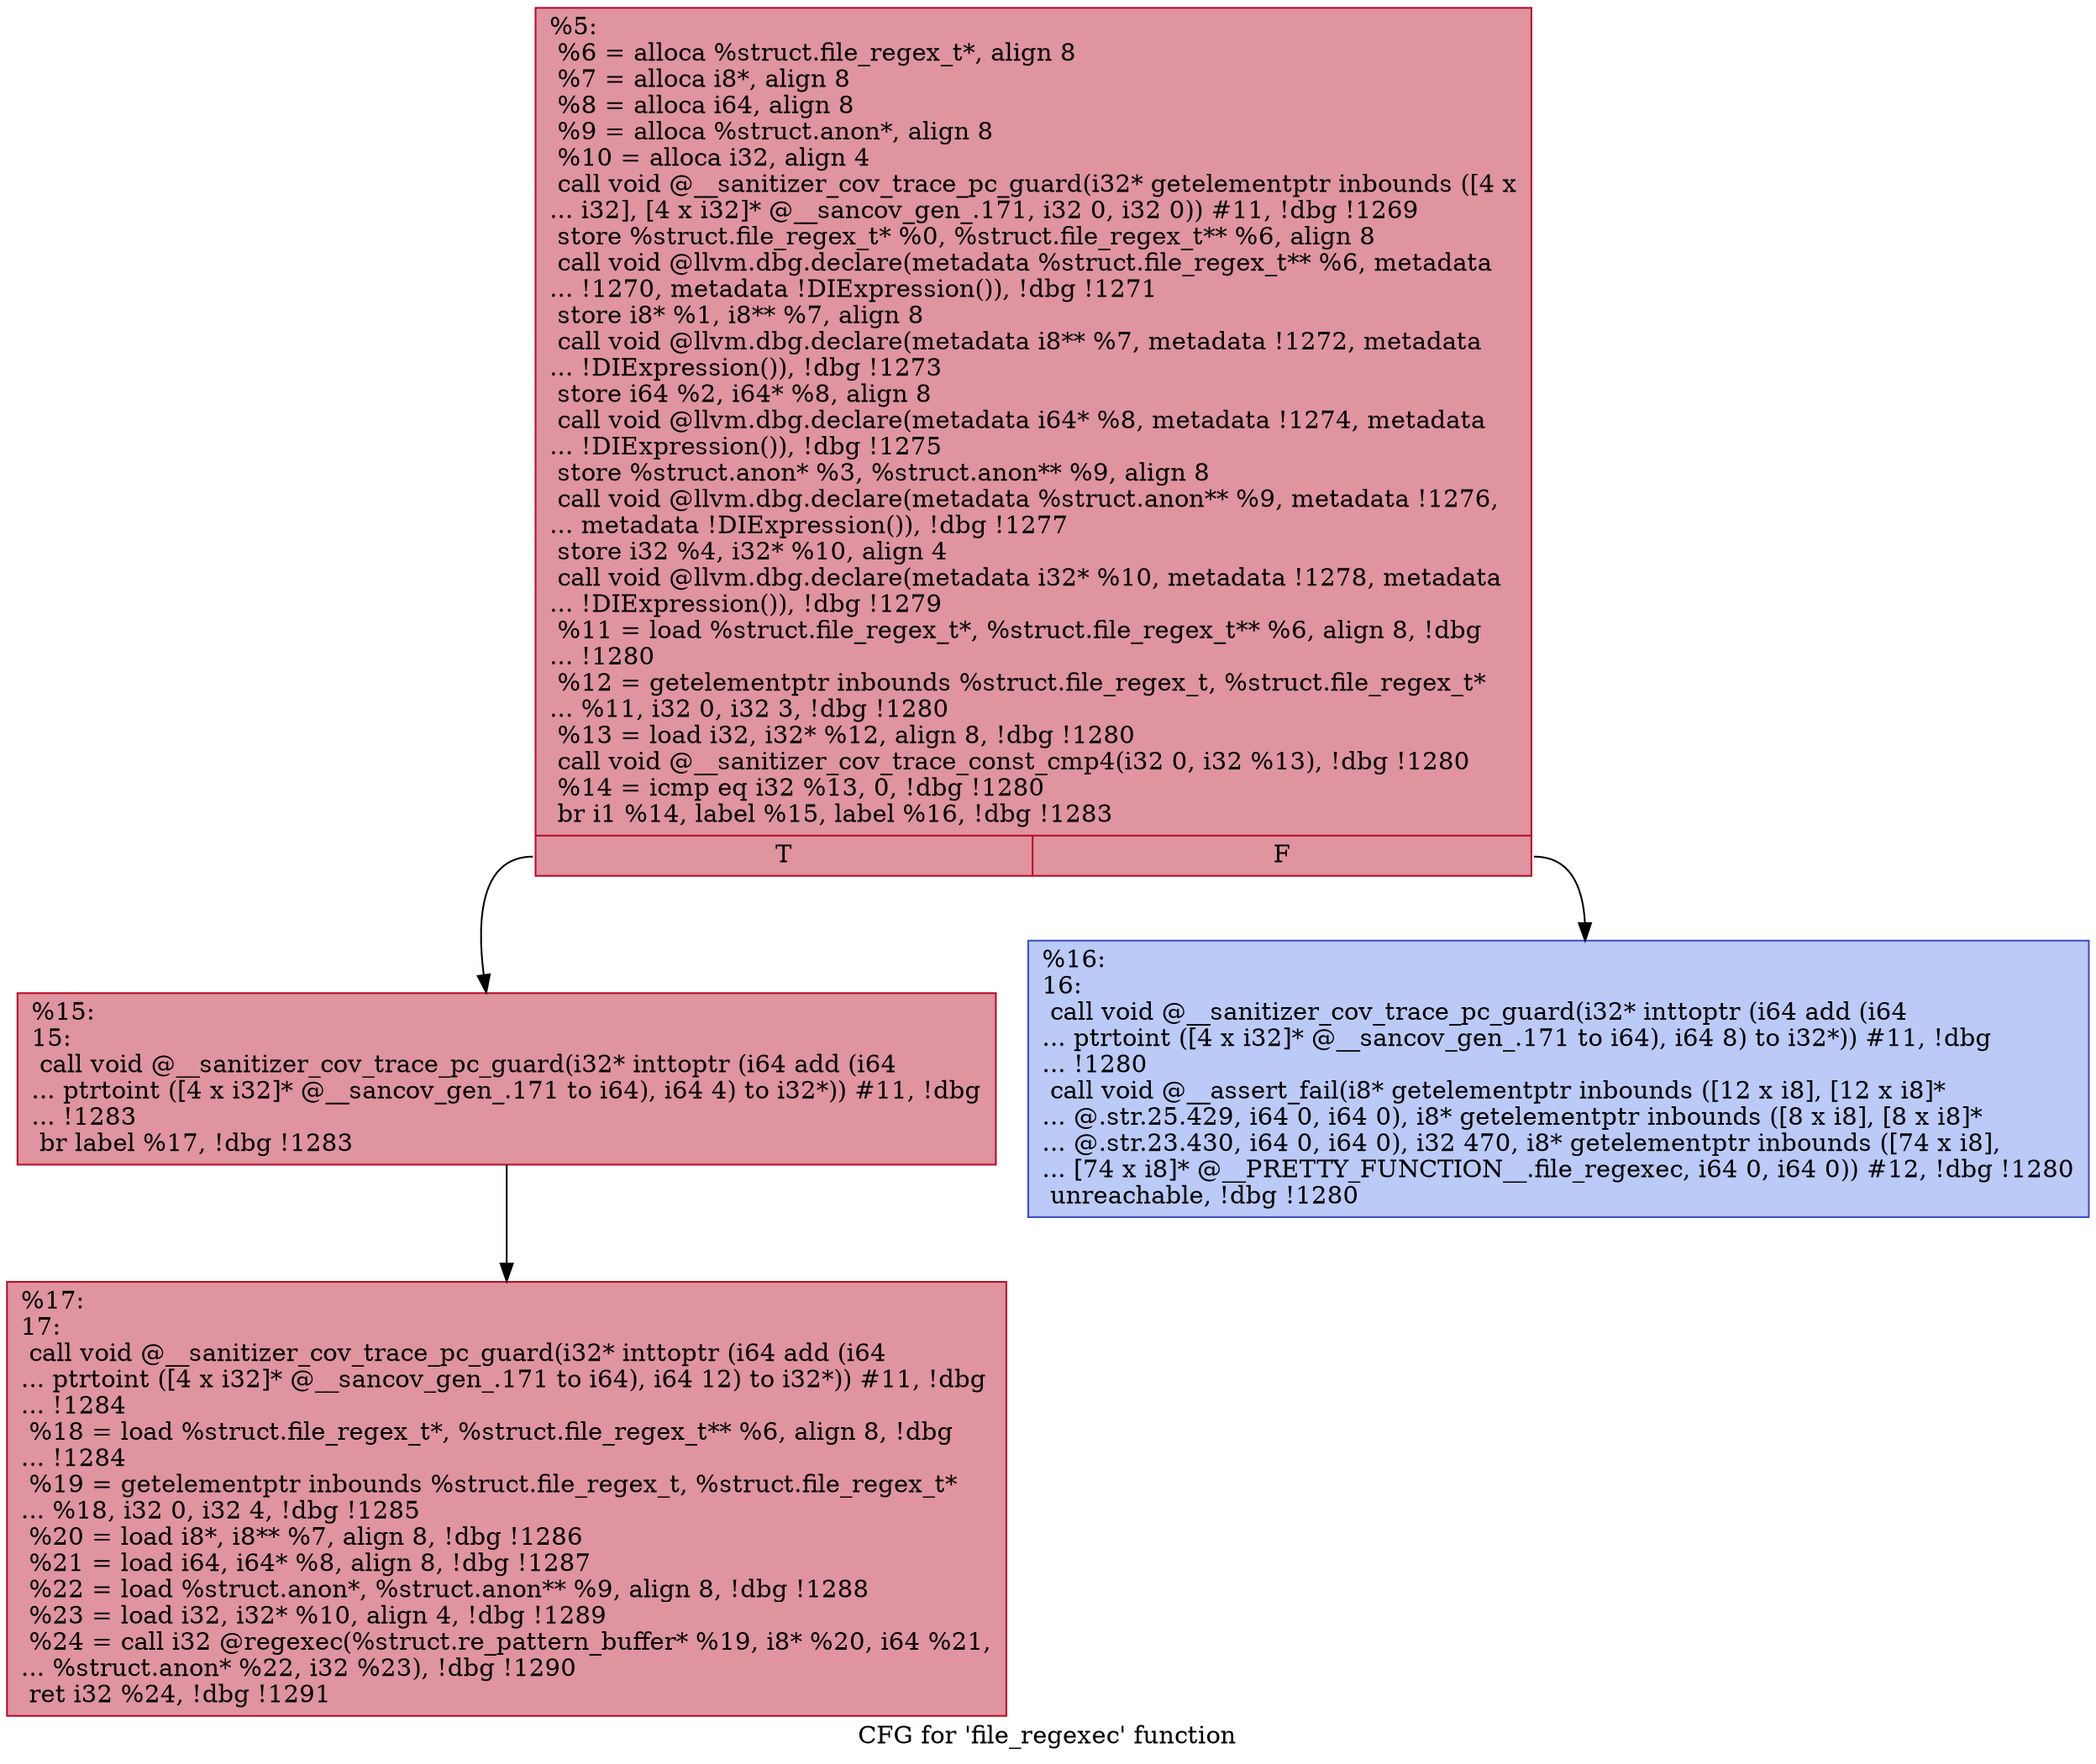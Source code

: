 digraph "CFG for 'file_regexec' function" {
	label="CFG for 'file_regexec' function";

	Node0x559c5cba71d0 [shape=record,color="#b70d28ff", style=filled, fillcolor="#b70d2870",label="{%5:\l  %6 = alloca %struct.file_regex_t*, align 8\l  %7 = alloca i8*, align 8\l  %8 = alloca i64, align 8\l  %9 = alloca %struct.anon*, align 8\l  %10 = alloca i32, align 4\l  call void @__sanitizer_cov_trace_pc_guard(i32* getelementptr inbounds ([4 x\l... i32], [4 x i32]* @__sancov_gen_.171, i32 0, i32 0)) #11, !dbg !1269\l  store %struct.file_regex_t* %0, %struct.file_regex_t** %6, align 8\l  call void @llvm.dbg.declare(metadata %struct.file_regex_t** %6, metadata\l... !1270, metadata !DIExpression()), !dbg !1271\l  store i8* %1, i8** %7, align 8\l  call void @llvm.dbg.declare(metadata i8** %7, metadata !1272, metadata\l... !DIExpression()), !dbg !1273\l  store i64 %2, i64* %8, align 8\l  call void @llvm.dbg.declare(metadata i64* %8, metadata !1274, metadata\l... !DIExpression()), !dbg !1275\l  store %struct.anon* %3, %struct.anon** %9, align 8\l  call void @llvm.dbg.declare(metadata %struct.anon** %9, metadata !1276,\l... metadata !DIExpression()), !dbg !1277\l  store i32 %4, i32* %10, align 4\l  call void @llvm.dbg.declare(metadata i32* %10, metadata !1278, metadata\l... !DIExpression()), !dbg !1279\l  %11 = load %struct.file_regex_t*, %struct.file_regex_t** %6, align 8, !dbg\l... !1280\l  %12 = getelementptr inbounds %struct.file_regex_t, %struct.file_regex_t*\l... %11, i32 0, i32 3, !dbg !1280\l  %13 = load i32, i32* %12, align 8, !dbg !1280\l  call void @__sanitizer_cov_trace_const_cmp4(i32 0, i32 %13), !dbg !1280\l  %14 = icmp eq i32 %13, 0, !dbg !1280\l  br i1 %14, label %15, label %16, !dbg !1283\l|{<s0>T|<s1>F}}"];
	Node0x559c5cba71d0:s0 -> Node0x559c5cba7320;
	Node0x559c5cba71d0:s1 -> Node0x559c5cba7370;
	Node0x559c5cba7320 [shape=record,color="#b70d28ff", style=filled, fillcolor="#b70d2870",label="{%15:\l15:                                               \l  call void @__sanitizer_cov_trace_pc_guard(i32* inttoptr (i64 add (i64\l... ptrtoint ([4 x i32]* @__sancov_gen_.171 to i64), i64 4) to i32*)) #11, !dbg\l... !1283\l  br label %17, !dbg !1283\l}"];
	Node0x559c5cba7320 -> Node0x559c5cba73c0;
	Node0x559c5cba7370 [shape=record,color="#3d50c3ff", style=filled, fillcolor="#6687ed70",label="{%16:\l16:                                               \l  call void @__sanitizer_cov_trace_pc_guard(i32* inttoptr (i64 add (i64\l... ptrtoint ([4 x i32]* @__sancov_gen_.171 to i64), i64 8) to i32*)) #11, !dbg\l... !1280\l  call void @__assert_fail(i8* getelementptr inbounds ([12 x i8], [12 x i8]*\l... @.str.25.429, i64 0, i64 0), i8* getelementptr inbounds ([8 x i8], [8 x i8]*\l... @.str.23.430, i64 0, i64 0), i32 470, i8* getelementptr inbounds ([74 x i8],\l... [74 x i8]* @__PRETTY_FUNCTION__.file_regexec, i64 0, i64 0)) #12, !dbg !1280\l  unreachable, !dbg !1280\l}"];
	Node0x559c5cba73c0 [shape=record,color="#b70d28ff", style=filled, fillcolor="#b70d2870",label="{%17:\l17:                                               \l  call void @__sanitizer_cov_trace_pc_guard(i32* inttoptr (i64 add (i64\l... ptrtoint ([4 x i32]* @__sancov_gen_.171 to i64), i64 12) to i32*)) #11, !dbg\l... !1284\l  %18 = load %struct.file_regex_t*, %struct.file_regex_t** %6, align 8, !dbg\l... !1284\l  %19 = getelementptr inbounds %struct.file_regex_t, %struct.file_regex_t*\l... %18, i32 0, i32 4, !dbg !1285\l  %20 = load i8*, i8** %7, align 8, !dbg !1286\l  %21 = load i64, i64* %8, align 8, !dbg !1287\l  %22 = load %struct.anon*, %struct.anon** %9, align 8, !dbg !1288\l  %23 = load i32, i32* %10, align 4, !dbg !1289\l  %24 = call i32 @regexec(%struct.re_pattern_buffer* %19, i8* %20, i64 %21,\l... %struct.anon* %22, i32 %23), !dbg !1290\l  ret i32 %24, !dbg !1291\l}"];
}
